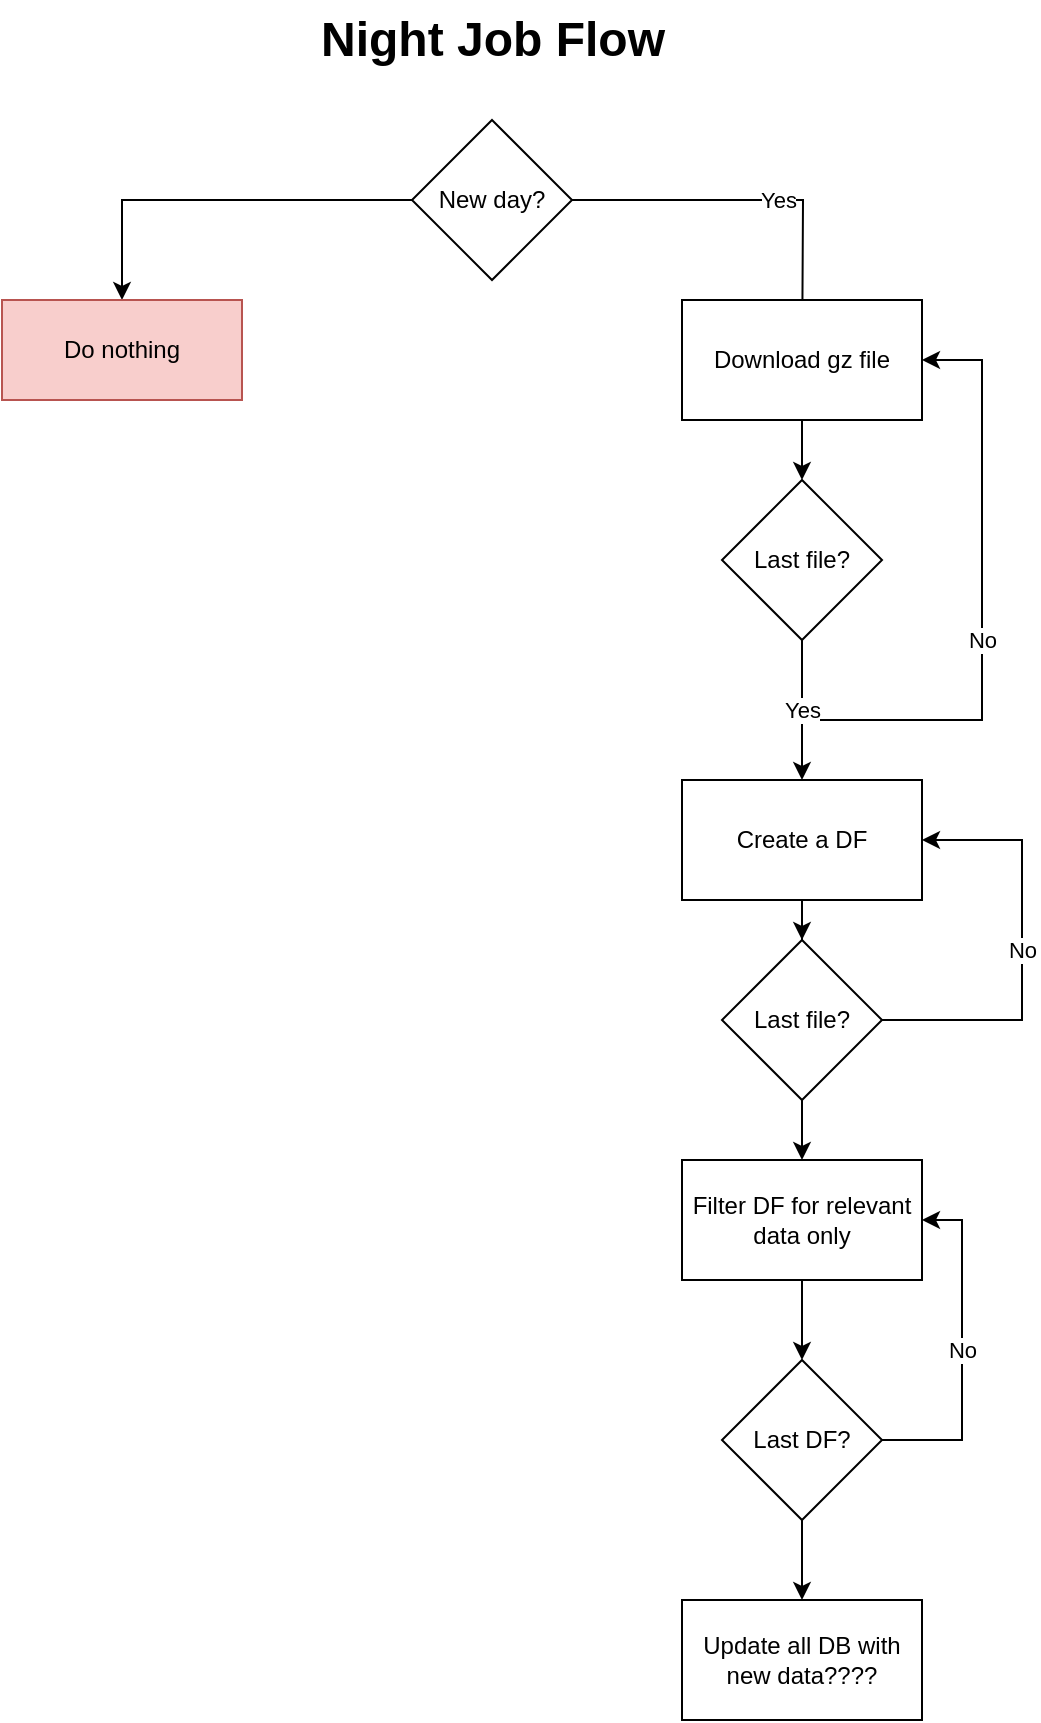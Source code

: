 <mxfile version="17.2.6" type="device"><diagram id="bQ95CU3DC2zRsnjNNGNk" name="Page-1"><mxGraphModel dx="1038" dy="539" grid="1" gridSize="10" guides="1" tooltips="1" connect="1" arrows="1" fold="1" page="1" pageScale="1" pageWidth="850" pageHeight="1100" math="0" shadow="0"><root><mxCell id="0"/><mxCell id="1" parent="0"/><mxCell id="1kTeEfsvsYwKGnG4IzSR-1" value="Night Job Flow" style="text;strokeColor=none;fillColor=none;html=1;fontSize=24;fontStyle=1;verticalAlign=middle;align=center;" vertex="1" parent="1"><mxGeometry x="375" y="20" width="100" height="40" as="geometry"/></mxCell><mxCell id="1kTeEfsvsYwKGnG4IzSR-4" value="Yes" style="edgeStyle=orthogonalEdgeStyle;rounded=0;orthogonalLoop=1;jettySize=auto;html=1;" edge="1" parent="1" source="1kTeEfsvsYwKGnG4IzSR-3"><mxGeometry relative="1" as="geometry"><mxPoint x="580" y="210" as="targetPoint"/></mxGeometry></mxCell><mxCell id="1kTeEfsvsYwKGnG4IzSR-7" value="" style="edgeStyle=orthogonalEdgeStyle;rounded=0;orthogonalLoop=1;jettySize=auto;html=1;" edge="1" parent="1" source="1kTeEfsvsYwKGnG4IzSR-3" target="1kTeEfsvsYwKGnG4IzSR-6"><mxGeometry relative="1" as="geometry"/></mxCell><mxCell id="1kTeEfsvsYwKGnG4IzSR-3" value="New day?" style="rhombus;whiteSpace=wrap;html=1;" vertex="1" parent="1"><mxGeometry x="385" y="80" width="80" height="80" as="geometry"/></mxCell><mxCell id="1kTeEfsvsYwKGnG4IzSR-6" value="Do nothing" style="whiteSpace=wrap;html=1;fillColor=#f8cecc;strokeColor=#b85450;" vertex="1" parent="1"><mxGeometry x="180" y="170" width="120" height="50" as="geometry"/></mxCell><mxCell id="1kTeEfsvsYwKGnG4IzSR-10" value="" style="edgeStyle=orthogonalEdgeStyle;rounded=0;orthogonalLoop=1;jettySize=auto;html=1;" edge="1" parent="1" source="1kTeEfsvsYwKGnG4IzSR-8" target="1kTeEfsvsYwKGnG4IzSR-9"><mxGeometry relative="1" as="geometry"/></mxCell><mxCell id="1kTeEfsvsYwKGnG4IzSR-8" value="Download gz file" style="rounded=0;whiteSpace=wrap;html=1;" vertex="1" parent="1"><mxGeometry x="520" y="170" width="120" height="60" as="geometry"/></mxCell><mxCell id="1kTeEfsvsYwKGnG4IzSR-11" value="No" style="edgeStyle=orthogonalEdgeStyle;rounded=0;orthogonalLoop=1;jettySize=auto;html=1;entryX=1;entryY=0.5;entryDx=0;entryDy=0;" edge="1" parent="1" source="1kTeEfsvsYwKGnG4IzSR-9" target="1kTeEfsvsYwKGnG4IzSR-8"><mxGeometry relative="1" as="geometry"><Array as="points"><mxPoint x="580" y="380"/><mxPoint x="670" y="380"/><mxPoint x="670" y="200"/></Array></mxGeometry></mxCell><mxCell id="1kTeEfsvsYwKGnG4IzSR-13" value="Yes" style="edgeStyle=orthogonalEdgeStyle;rounded=0;orthogonalLoop=1;jettySize=auto;html=1;" edge="1" parent="1" source="1kTeEfsvsYwKGnG4IzSR-9" target="1kTeEfsvsYwKGnG4IzSR-12"><mxGeometry relative="1" as="geometry"/></mxCell><mxCell id="1kTeEfsvsYwKGnG4IzSR-9" value="Last file?" style="rhombus;whiteSpace=wrap;html=1;rounded=0;" vertex="1" parent="1"><mxGeometry x="540" y="260" width="80" height="80" as="geometry"/></mxCell><mxCell id="1kTeEfsvsYwKGnG4IzSR-15" value="" style="edgeStyle=orthogonalEdgeStyle;rounded=0;orthogonalLoop=1;jettySize=auto;html=1;" edge="1" parent="1" source="1kTeEfsvsYwKGnG4IzSR-12" target="1kTeEfsvsYwKGnG4IzSR-14"><mxGeometry relative="1" as="geometry"/></mxCell><mxCell id="1kTeEfsvsYwKGnG4IzSR-12" value="Create a DF" style="whiteSpace=wrap;html=1;rounded=0;" vertex="1" parent="1"><mxGeometry x="520" y="410" width="120" height="60" as="geometry"/></mxCell><mxCell id="1kTeEfsvsYwKGnG4IzSR-16" value="No" style="edgeStyle=orthogonalEdgeStyle;rounded=0;orthogonalLoop=1;jettySize=auto;html=1;entryX=1;entryY=0.5;entryDx=0;entryDy=0;" edge="1" parent="1" source="1kTeEfsvsYwKGnG4IzSR-14" target="1kTeEfsvsYwKGnG4IzSR-12"><mxGeometry relative="1" as="geometry"><Array as="points"><mxPoint x="690" y="530"/><mxPoint x="690" y="440"/></Array></mxGeometry></mxCell><mxCell id="1kTeEfsvsYwKGnG4IzSR-18" value="" style="edgeStyle=orthogonalEdgeStyle;rounded=0;orthogonalLoop=1;jettySize=auto;html=1;" edge="1" parent="1" source="1kTeEfsvsYwKGnG4IzSR-14" target="1kTeEfsvsYwKGnG4IzSR-17"><mxGeometry relative="1" as="geometry"/></mxCell><mxCell id="1kTeEfsvsYwKGnG4IzSR-14" value="Last file?" style="rhombus;whiteSpace=wrap;html=1;rounded=0;" vertex="1" parent="1"><mxGeometry x="540" y="490" width="80" height="80" as="geometry"/></mxCell><mxCell id="1kTeEfsvsYwKGnG4IzSR-20" value="" style="edgeStyle=orthogonalEdgeStyle;rounded=0;orthogonalLoop=1;jettySize=auto;html=1;" edge="1" parent="1" source="1kTeEfsvsYwKGnG4IzSR-17" target="1kTeEfsvsYwKGnG4IzSR-19"><mxGeometry relative="1" as="geometry"/></mxCell><mxCell id="1kTeEfsvsYwKGnG4IzSR-17" value="Filter DF for relevant data only" style="whiteSpace=wrap;html=1;rounded=0;" vertex="1" parent="1"><mxGeometry x="520" y="600" width="120" height="60" as="geometry"/></mxCell><mxCell id="1kTeEfsvsYwKGnG4IzSR-21" value="No" style="edgeStyle=orthogonalEdgeStyle;rounded=0;orthogonalLoop=1;jettySize=auto;html=1;entryX=1;entryY=0.5;entryDx=0;entryDy=0;" edge="1" parent="1" source="1kTeEfsvsYwKGnG4IzSR-19" target="1kTeEfsvsYwKGnG4IzSR-17"><mxGeometry relative="1" as="geometry"><Array as="points"><mxPoint x="660" y="740"/><mxPoint x="660" y="630"/></Array></mxGeometry></mxCell><mxCell id="1kTeEfsvsYwKGnG4IzSR-23" value="" style="edgeStyle=orthogonalEdgeStyle;rounded=0;orthogonalLoop=1;jettySize=auto;html=1;" edge="1" parent="1" source="1kTeEfsvsYwKGnG4IzSR-19"><mxGeometry relative="1" as="geometry"><mxPoint x="580" y="820" as="targetPoint"/></mxGeometry></mxCell><mxCell id="1kTeEfsvsYwKGnG4IzSR-19" value="Last DF?" style="rhombus;whiteSpace=wrap;html=1;rounded=0;" vertex="1" parent="1"><mxGeometry x="540" y="700" width="80" height="80" as="geometry"/></mxCell><mxCell id="1kTeEfsvsYwKGnG4IzSR-24" value="Update all DB with new data????" style="rounded=0;whiteSpace=wrap;html=1;" vertex="1" parent="1"><mxGeometry x="520" y="820" width="120" height="60" as="geometry"/></mxCell></root></mxGraphModel></diagram></mxfile>